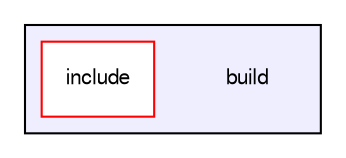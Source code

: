 digraph "build" {
  compound=true
  node [ fontsize="10", fontname="FreeSans"];
  edge [ labelfontsize="10", labelfontname="FreeSans"];
  subgraph clusterdir_4fef79e7177ba769987a8da36c892c5f {
    graph [ bgcolor="#eeeeff", pencolor="black", label="" URL="dir_4fef79e7177ba769987a8da36c892c5f.html"];
    dir_4fef79e7177ba769987a8da36c892c5f [shape=plaintext label="build"];
    dir_8f2980731aba7ec7b9fcae5764f196e3 [shape=box label="include" color="red" fillcolor="white" style="filled" URL="dir_8f2980731aba7ec7b9fcae5764f196e3.html"];
  }
}
